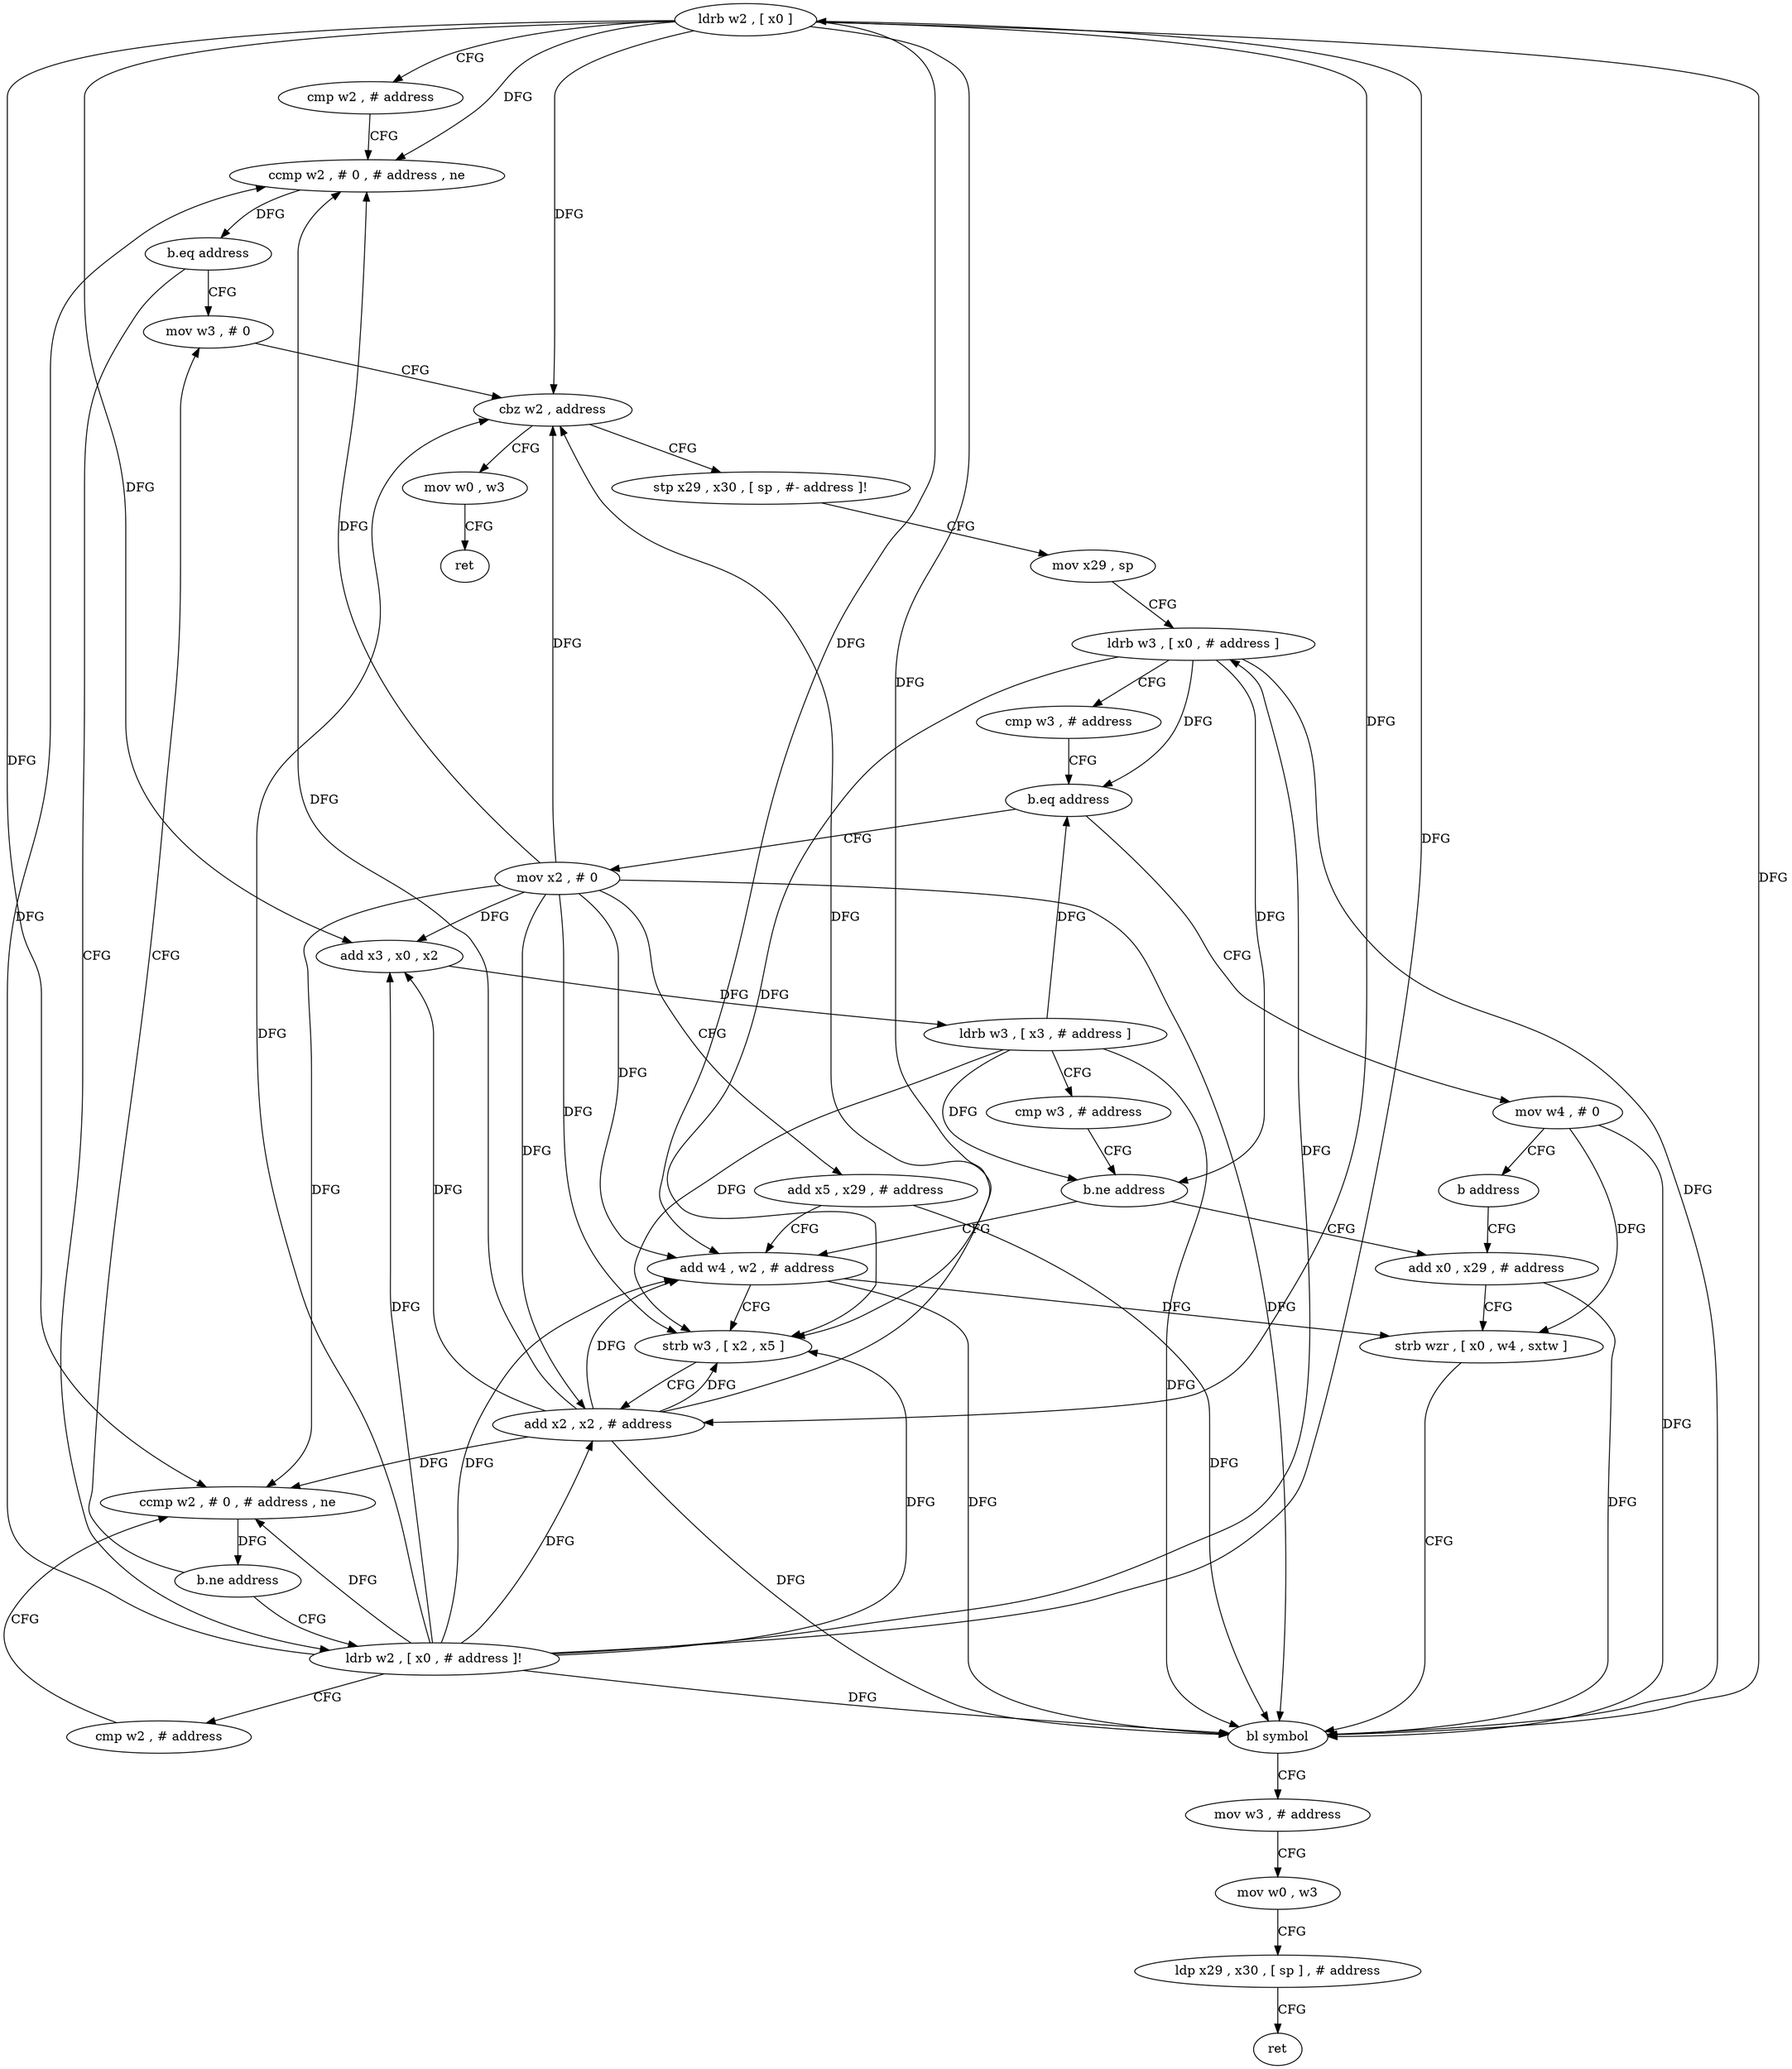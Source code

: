 digraph "func" {
"126348" [label = "ldrb w2 , [ x0 ]" ]
"126352" [label = "cmp w2 , # address" ]
"126356" [label = "ccmp w2 , # 0 , # address , ne" ]
"126360" [label = "b.eq address" ]
"126380" [label = "mov w3 , # 0" ]
"126364" [label = "ldrb w2 , [ x0 , # address ]!" ]
"126384" [label = "cbz w2 , address" ]
"126480" [label = "mov w0 , w3" ]
"126388" [label = "stp x29 , x30 , [ sp , #- address ]!" ]
"126368" [label = "cmp w2 , # address" ]
"126372" [label = "ccmp w2 , # 0 , # address , ne" ]
"126376" [label = "b.ne address" ]
"126484" [label = "ret" ]
"126392" [label = "mov x29 , sp" ]
"126396" [label = "ldrb w3 , [ x0 , # address ]" ]
"126400" [label = "cmp w3 , # address" ]
"126404" [label = "b.eq address" ]
"126472" [label = "mov w4 , # 0" ]
"126408" [label = "mov x2 , # 0" ]
"126476" [label = "b address" ]
"126444" [label = "add x0 , x29 , # address" ]
"126412" [label = "add x5 , x29 , # address" ]
"126416" [label = "add w4 , w2 , # address" ]
"126448" [label = "strb wzr , [ x0 , w4 , sxtw ]" ]
"126452" [label = "bl symbol" ]
"126456" [label = "mov w3 , # address" ]
"126460" [label = "mov w0 , w3" ]
"126464" [label = "ldp x29 , x30 , [ sp ] , # address" ]
"126468" [label = "ret" ]
"126420" [label = "strb w3 , [ x2 , x5 ]" ]
"126424" [label = "add x2 , x2 , # address" ]
"126428" [label = "add x3 , x0 , x2" ]
"126432" [label = "ldrb w3 , [ x3 , # address ]" ]
"126436" [label = "cmp w3 , # address" ]
"126440" [label = "b.ne address" ]
"126348" -> "126352" [ label = "CFG" ]
"126348" -> "126356" [ label = "DFG" ]
"126348" -> "126384" [ label = "DFG" ]
"126348" -> "126372" [ label = "DFG" ]
"126348" -> "126452" [ label = "DFG" ]
"126348" -> "126416" [ label = "DFG" ]
"126348" -> "126420" [ label = "DFG" ]
"126348" -> "126424" [ label = "DFG" ]
"126348" -> "126428" [ label = "DFG" ]
"126352" -> "126356" [ label = "CFG" ]
"126356" -> "126360" [ label = "DFG" ]
"126360" -> "126380" [ label = "CFG" ]
"126360" -> "126364" [ label = "CFG" ]
"126380" -> "126384" [ label = "CFG" ]
"126364" -> "126368" [ label = "CFG" ]
"126364" -> "126348" [ label = "DFG" ]
"126364" -> "126356" [ label = "DFG" ]
"126364" -> "126384" [ label = "DFG" ]
"126364" -> "126396" [ label = "DFG" ]
"126364" -> "126428" [ label = "DFG" ]
"126364" -> "126372" [ label = "DFG" ]
"126364" -> "126452" [ label = "DFG" ]
"126364" -> "126416" [ label = "DFG" ]
"126364" -> "126420" [ label = "DFG" ]
"126364" -> "126424" [ label = "DFG" ]
"126384" -> "126480" [ label = "CFG" ]
"126384" -> "126388" [ label = "CFG" ]
"126480" -> "126484" [ label = "CFG" ]
"126388" -> "126392" [ label = "CFG" ]
"126368" -> "126372" [ label = "CFG" ]
"126372" -> "126376" [ label = "DFG" ]
"126376" -> "126364" [ label = "CFG" ]
"126376" -> "126380" [ label = "CFG" ]
"126392" -> "126396" [ label = "CFG" ]
"126396" -> "126400" [ label = "CFG" ]
"126396" -> "126404" [ label = "DFG" ]
"126396" -> "126452" [ label = "DFG" ]
"126396" -> "126420" [ label = "DFG" ]
"126396" -> "126440" [ label = "DFG" ]
"126400" -> "126404" [ label = "CFG" ]
"126404" -> "126472" [ label = "CFG" ]
"126404" -> "126408" [ label = "CFG" ]
"126472" -> "126476" [ label = "CFG" ]
"126472" -> "126448" [ label = "DFG" ]
"126472" -> "126452" [ label = "DFG" ]
"126408" -> "126412" [ label = "CFG" ]
"126408" -> "126356" [ label = "DFG" ]
"126408" -> "126384" [ label = "DFG" ]
"126408" -> "126372" [ label = "DFG" ]
"126408" -> "126452" [ label = "DFG" ]
"126408" -> "126416" [ label = "DFG" ]
"126408" -> "126420" [ label = "DFG" ]
"126408" -> "126424" [ label = "DFG" ]
"126408" -> "126428" [ label = "DFG" ]
"126476" -> "126444" [ label = "CFG" ]
"126444" -> "126448" [ label = "CFG" ]
"126444" -> "126452" [ label = "DFG" ]
"126412" -> "126416" [ label = "CFG" ]
"126412" -> "126452" [ label = "DFG" ]
"126416" -> "126420" [ label = "CFG" ]
"126416" -> "126448" [ label = "DFG" ]
"126416" -> "126452" [ label = "DFG" ]
"126448" -> "126452" [ label = "CFG" ]
"126452" -> "126456" [ label = "CFG" ]
"126456" -> "126460" [ label = "CFG" ]
"126460" -> "126464" [ label = "CFG" ]
"126464" -> "126468" [ label = "CFG" ]
"126420" -> "126424" [ label = "CFG" ]
"126424" -> "126428" [ label = "DFG" ]
"126424" -> "126356" [ label = "DFG" ]
"126424" -> "126384" [ label = "DFG" ]
"126424" -> "126372" [ label = "DFG" ]
"126424" -> "126416" [ label = "DFG" ]
"126424" -> "126452" [ label = "DFG" ]
"126424" -> "126420" [ label = "DFG" ]
"126428" -> "126432" [ label = "DFG" ]
"126432" -> "126436" [ label = "CFG" ]
"126432" -> "126404" [ label = "DFG" ]
"126432" -> "126420" [ label = "DFG" ]
"126432" -> "126452" [ label = "DFG" ]
"126432" -> "126440" [ label = "DFG" ]
"126436" -> "126440" [ label = "CFG" ]
"126440" -> "126416" [ label = "CFG" ]
"126440" -> "126444" [ label = "CFG" ]
}
